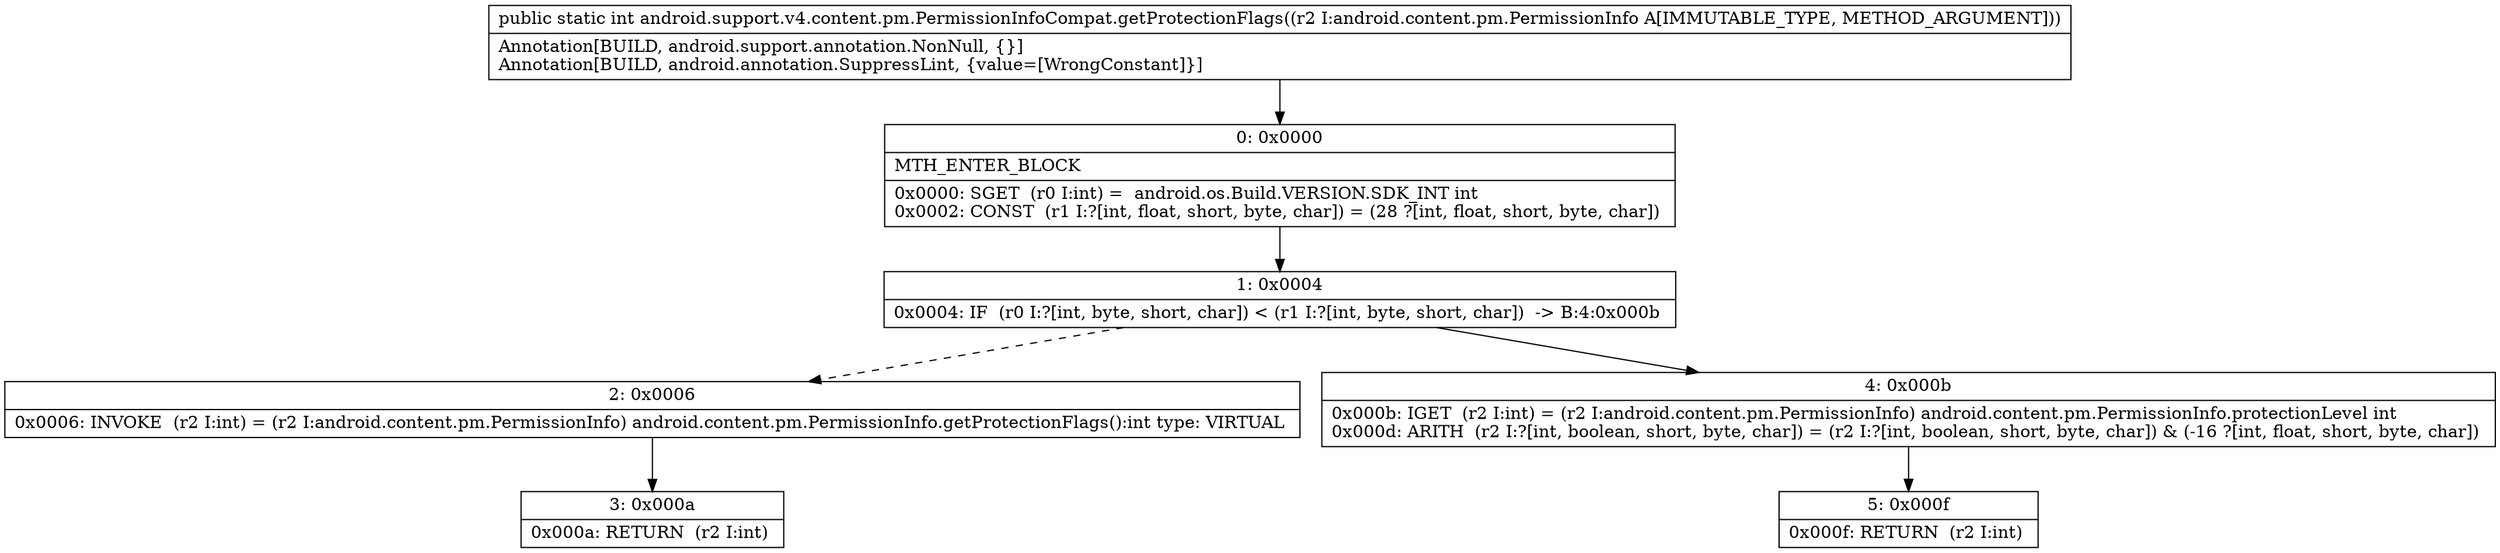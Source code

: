 digraph "CFG forandroid.support.v4.content.pm.PermissionInfoCompat.getProtectionFlags(Landroid\/content\/pm\/PermissionInfo;)I" {
Node_0 [shape=record,label="{0\:\ 0x0000|MTH_ENTER_BLOCK\l|0x0000: SGET  (r0 I:int) =  android.os.Build.VERSION.SDK_INT int \l0x0002: CONST  (r1 I:?[int, float, short, byte, char]) = (28 ?[int, float, short, byte, char]) \l}"];
Node_1 [shape=record,label="{1\:\ 0x0004|0x0004: IF  (r0 I:?[int, byte, short, char]) \< (r1 I:?[int, byte, short, char])  \-\> B:4:0x000b \l}"];
Node_2 [shape=record,label="{2\:\ 0x0006|0x0006: INVOKE  (r2 I:int) = (r2 I:android.content.pm.PermissionInfo) android.content.pm.PermissionInfo.getProtectionFlags():int type: VIRTUAL \l}"];
Node_3 [shape=record,label="{3\:\ 0x000a|0x000a: RETURN  (r2 I:int) \l}"];
Node_4 [shape=record,label="{4\:\ 0x000b|0x000b: IGET  (r2 I:int) = (r2 I:android.content.pm.PermissionInfo) android.content.pm.PermissionInfo.protectionLevel int \l0x000d: ARITH  (r2 I:?[int, boolean, short, byte, char]) = (r2 I:?[int, boolean, short, byte, char]) & (\-16 ?[int, float, short, byte, char]) \l}"];
Node_5 [shape=record,label="{5\:\ 0x000f|0x000f: RETURN  (r2 I:int) \l}"];
MethodNode[shape=record,label="{public static int android.support.v4.content.pm.PermissionInfoCompat.getProtectionFlags((r2 I:android.content.pm.PermissionInfo A[IMMUTABLE_TYPE, METHOD_ARGUMENT]))  | Annotation[BUILD, android.support.annotation.NonNull, \{\}]\lAnnotation[BUILD, android.annotation.SuppressLint, \{value=[WrongConstant]\}]\l}"];
MethodNode -> Node_0;
Node_0 -> Node_1;
Node_1 -> Node_2[style=dashed];
Node_1 -> Node_4;
Node_2 -> Node_3;
Node_4 -> Node_5;
}


